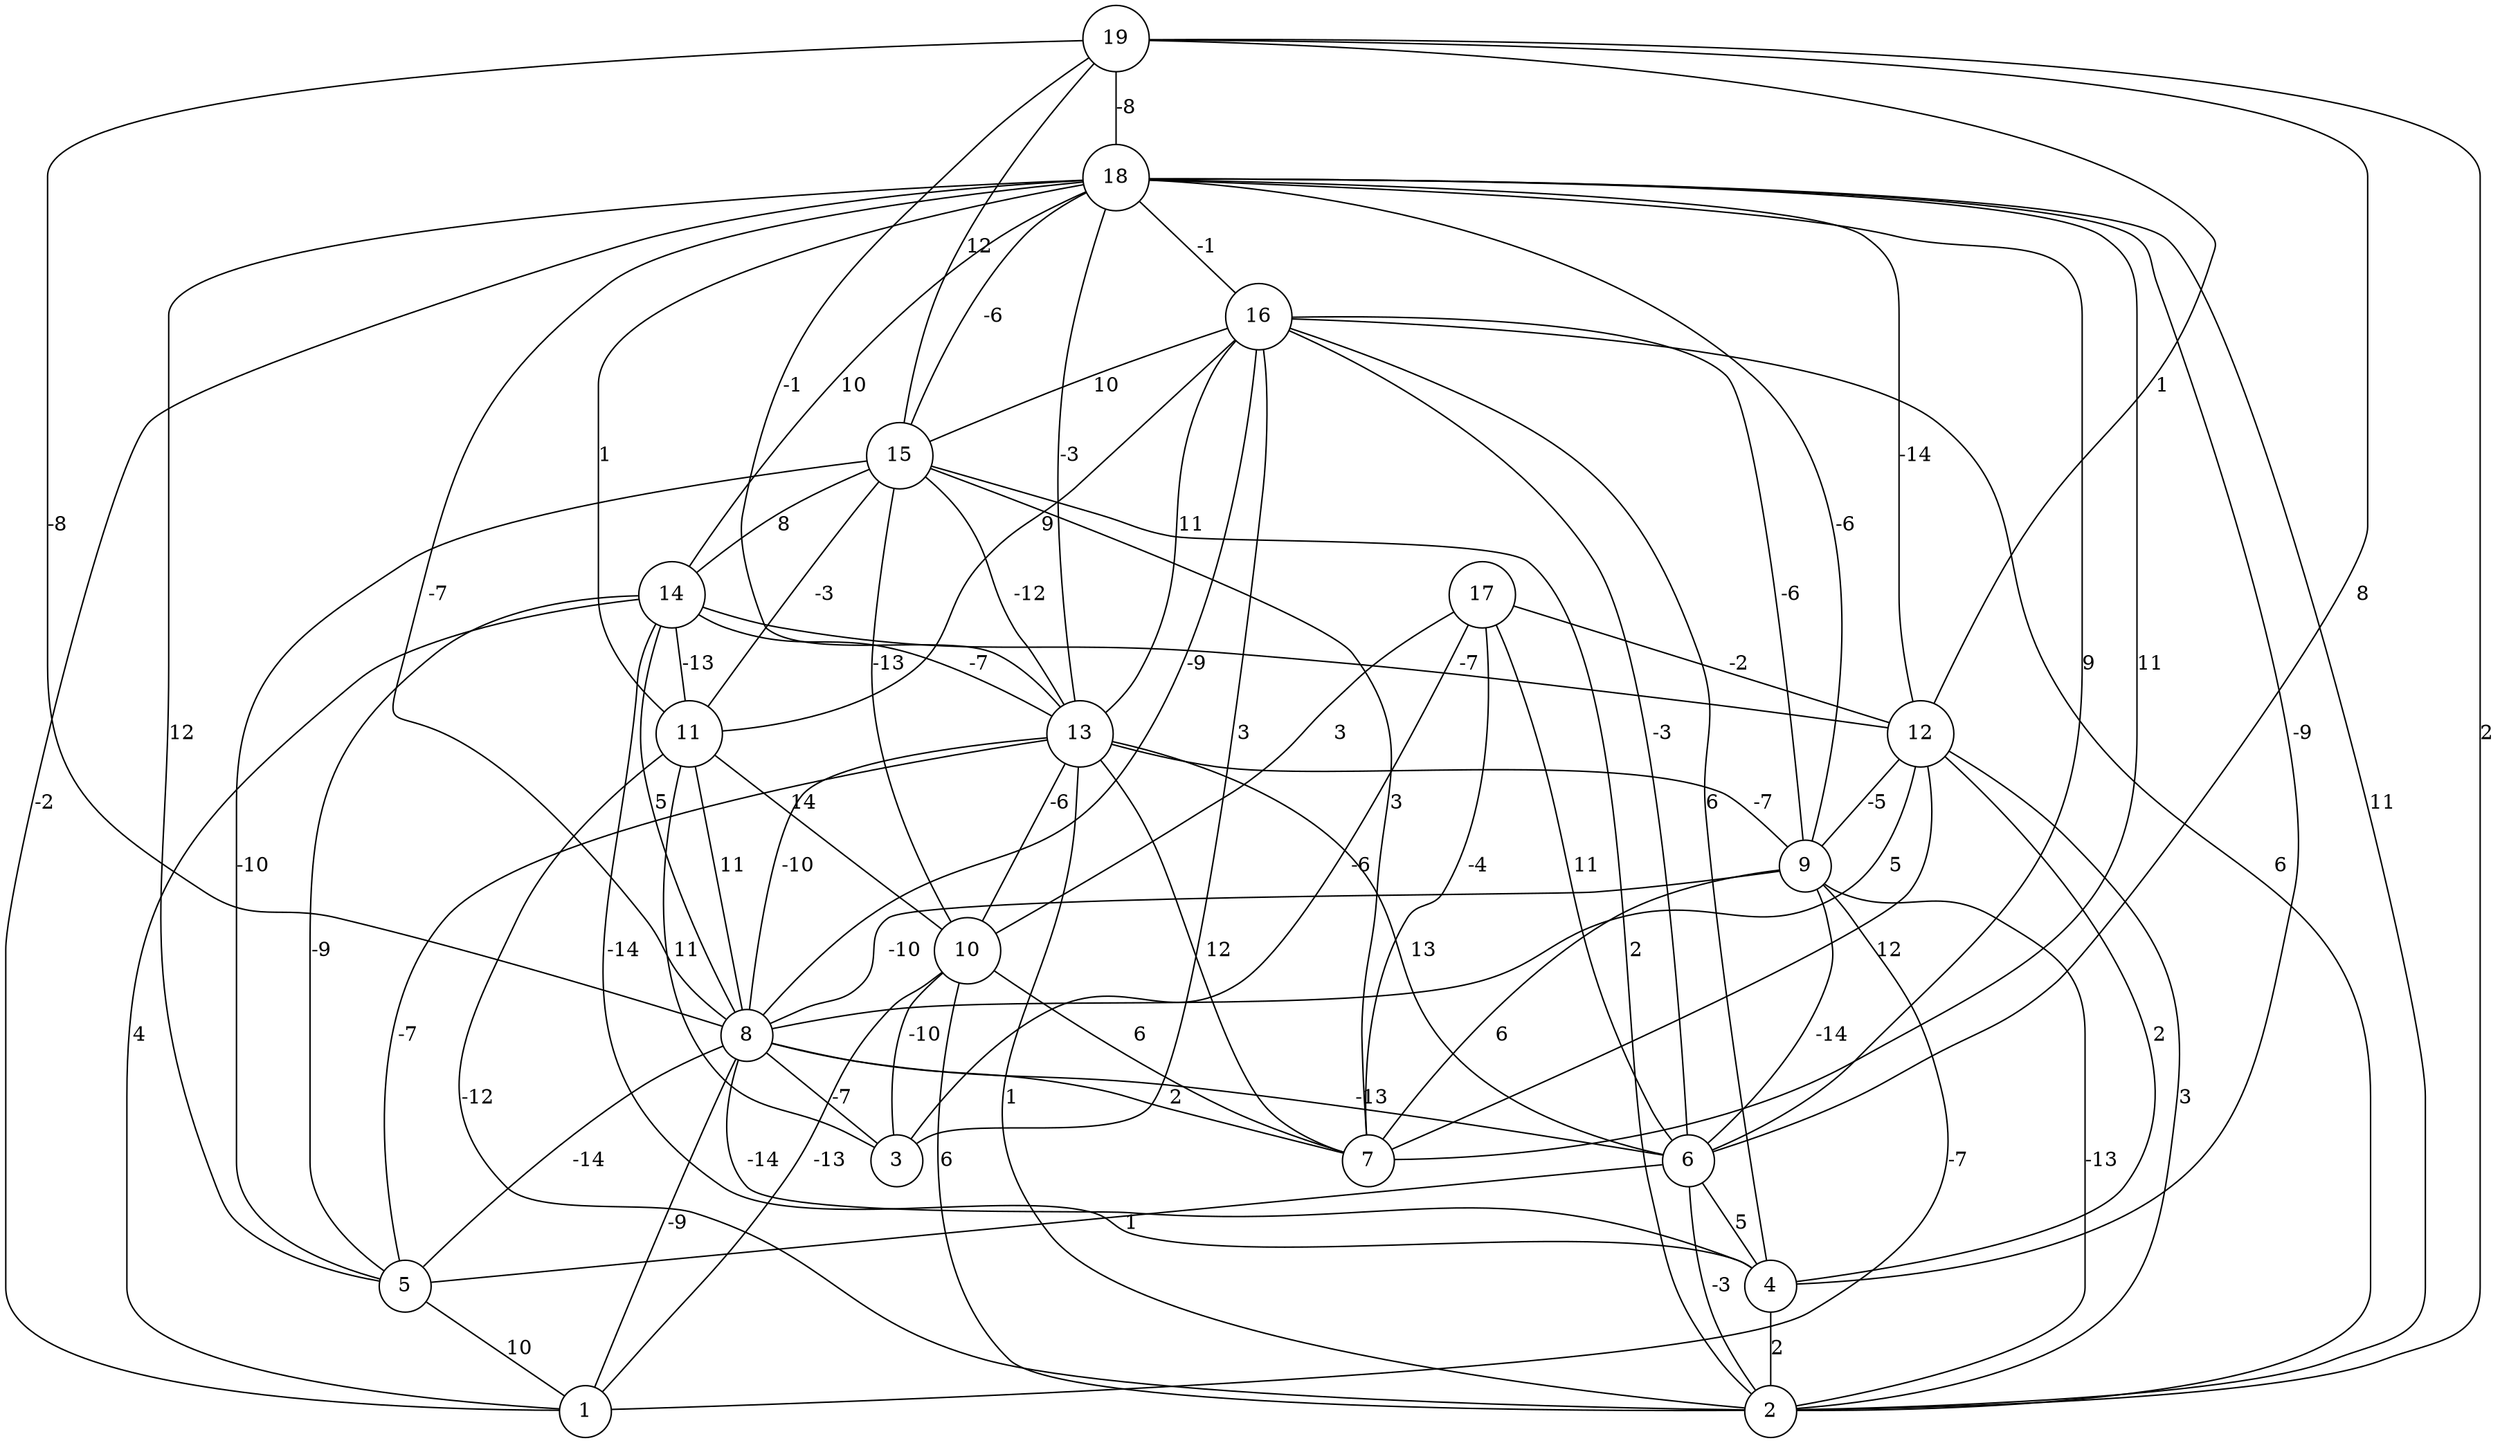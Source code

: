 graph { 
	 fontname="Helvetica,Arial,sans-serif" 
	 node [shape = circle]; 
	 19 -- 2 [label = "2"];
	 19 -- 6 [label = "8"];
	 19 -- 8 [label = "-8"];
	 19 -- 12 [label = "1"];
	 19 -- 13 [label = "-1"];
	 19 -- 15 [label = "12"];
	 19 -- 18 [label = "-8"];
	 18 -- 1 [label = "-2"];
	 18 -- 2 [label = "11"];
	 18 -- 4 [label = "-9"];
	 18 -- 5 [label = "12"];
	 18 -- 6 [label = "9"];
	 18 -- 7 [label = "11"];
	 18 -- 8 [label = "-7"];
	 18 -- 9 [label = "-6"];
	 18 -- 11 [label = "1"];
	 18 -- 12 [label = "-14"];
	 18 -- 13 [label = "-3"];
	 18 -- 14 [label = "10"];
	 18 -- 15 [label = "-6"];
	 18 -- 16 [label = "-1"];
	 17 -- 3 [label = "-6"];
	 17 -- 6 [label = "11"];
	 17 -- 7 [label = "-4"];
	 17 -- 10 [label = "3"];
	 17 -- 12 [label = "-2"];
	 16 -- 2 [label = "6"];
	 16 -- 3 [label = "3"];
	 16 -- 4 [label = "6"];
	 16 -- 6 [label = "-3"];
	 16 -- 8 [label = "-9"];
	 16 -- 9 [label = "-6"];
	 16 -- 11 [label = "9"];
	 16 -- 13 [label = "11"];
	 16 -- 15 [label = "10"];
	 15 -- 2 [label = "2"];
	 15 -- 5 [label = "-10"];
	 15 -- 7 [label = "3"];
	 15 -- 10 [label = "-13"];
	 15 -- 11 [label = "-3"];
	 15 -- 13 [label = "-12"];
	 15 -- 14 [label = "8"];
	 14 -- 1 [label = "4"];
	 14 -- 4 [label = "-14"];
	 14 -- 5 [label = "-9"];
	 14 -- 8 [label = "5"];
	 14 -- 11 [label = "-13"];
	 14 -- 12 [label = "-7"];
	 14 -- 13 [label = "-7"];
	 13 -- 2 [label = "1"];
	 13 -- 5 [label = "-7"];
	 13 -- 6 [label = "13"];
	 13 -- 7 [label = "12"];
	 13 -- 8 [label = "-10"];
	 13 -- 9 [label = "-7"];
	 13 -- 10 [label = "-6"];
	 12 -- 2 [label = "3"];
	 12 -- 4 [label = "2"];
	 12 -- 7 [label = "12"];
	 12 -- 8 [label = "5"];
	 12 -- 9 [label = "-5"];
	 11 -- 2 [label = "-12"];
	 11 -- 3 [label = "11"];
	 11 -- 8 [label = "11"];
	 11 -- 10 [label = "14"];
	 10 -- 1 [label = "-13"];
	 10 -- 2 [label = "6"];
	 10 -- 3 [label = "-10"];
	 10 -- 7 [label = "6"];
	 9 -- 1 [label = "-7"];
	 9 -- 2 [label = "-13"];
	 9 -- 6 [label = "-14"];
	 9 -- 7 [label = "6"];
	 9 -- 8 [label = "-10"];
	 8 -- 1 [label = "-9"];
	 8 -- 3 [label = "-7"];
	 8 -- 4 [label = "-14"];
	 8 -- 5 [label = "-14"];
	 8 -- 6 [label = "-13"];
	 8 -- 7 [label = "2"];
	 6 -- 2 [label = "-3"];
	 6 -- 4 [label = "5"];
	 6 -- 5 [label = "1"];
	 5 -- 1 [label = "10"];
	 4 -- 2 [label = "2"];
	 1;
	 2;
	 3;
	 4;
	 5;
	 6;
	 7;
	 8;
	 9;
	 10;
	 11;
	 12;
	 13;
	 14;
	 15;
	 16;
	 17;
	 18;
	 19;
}
